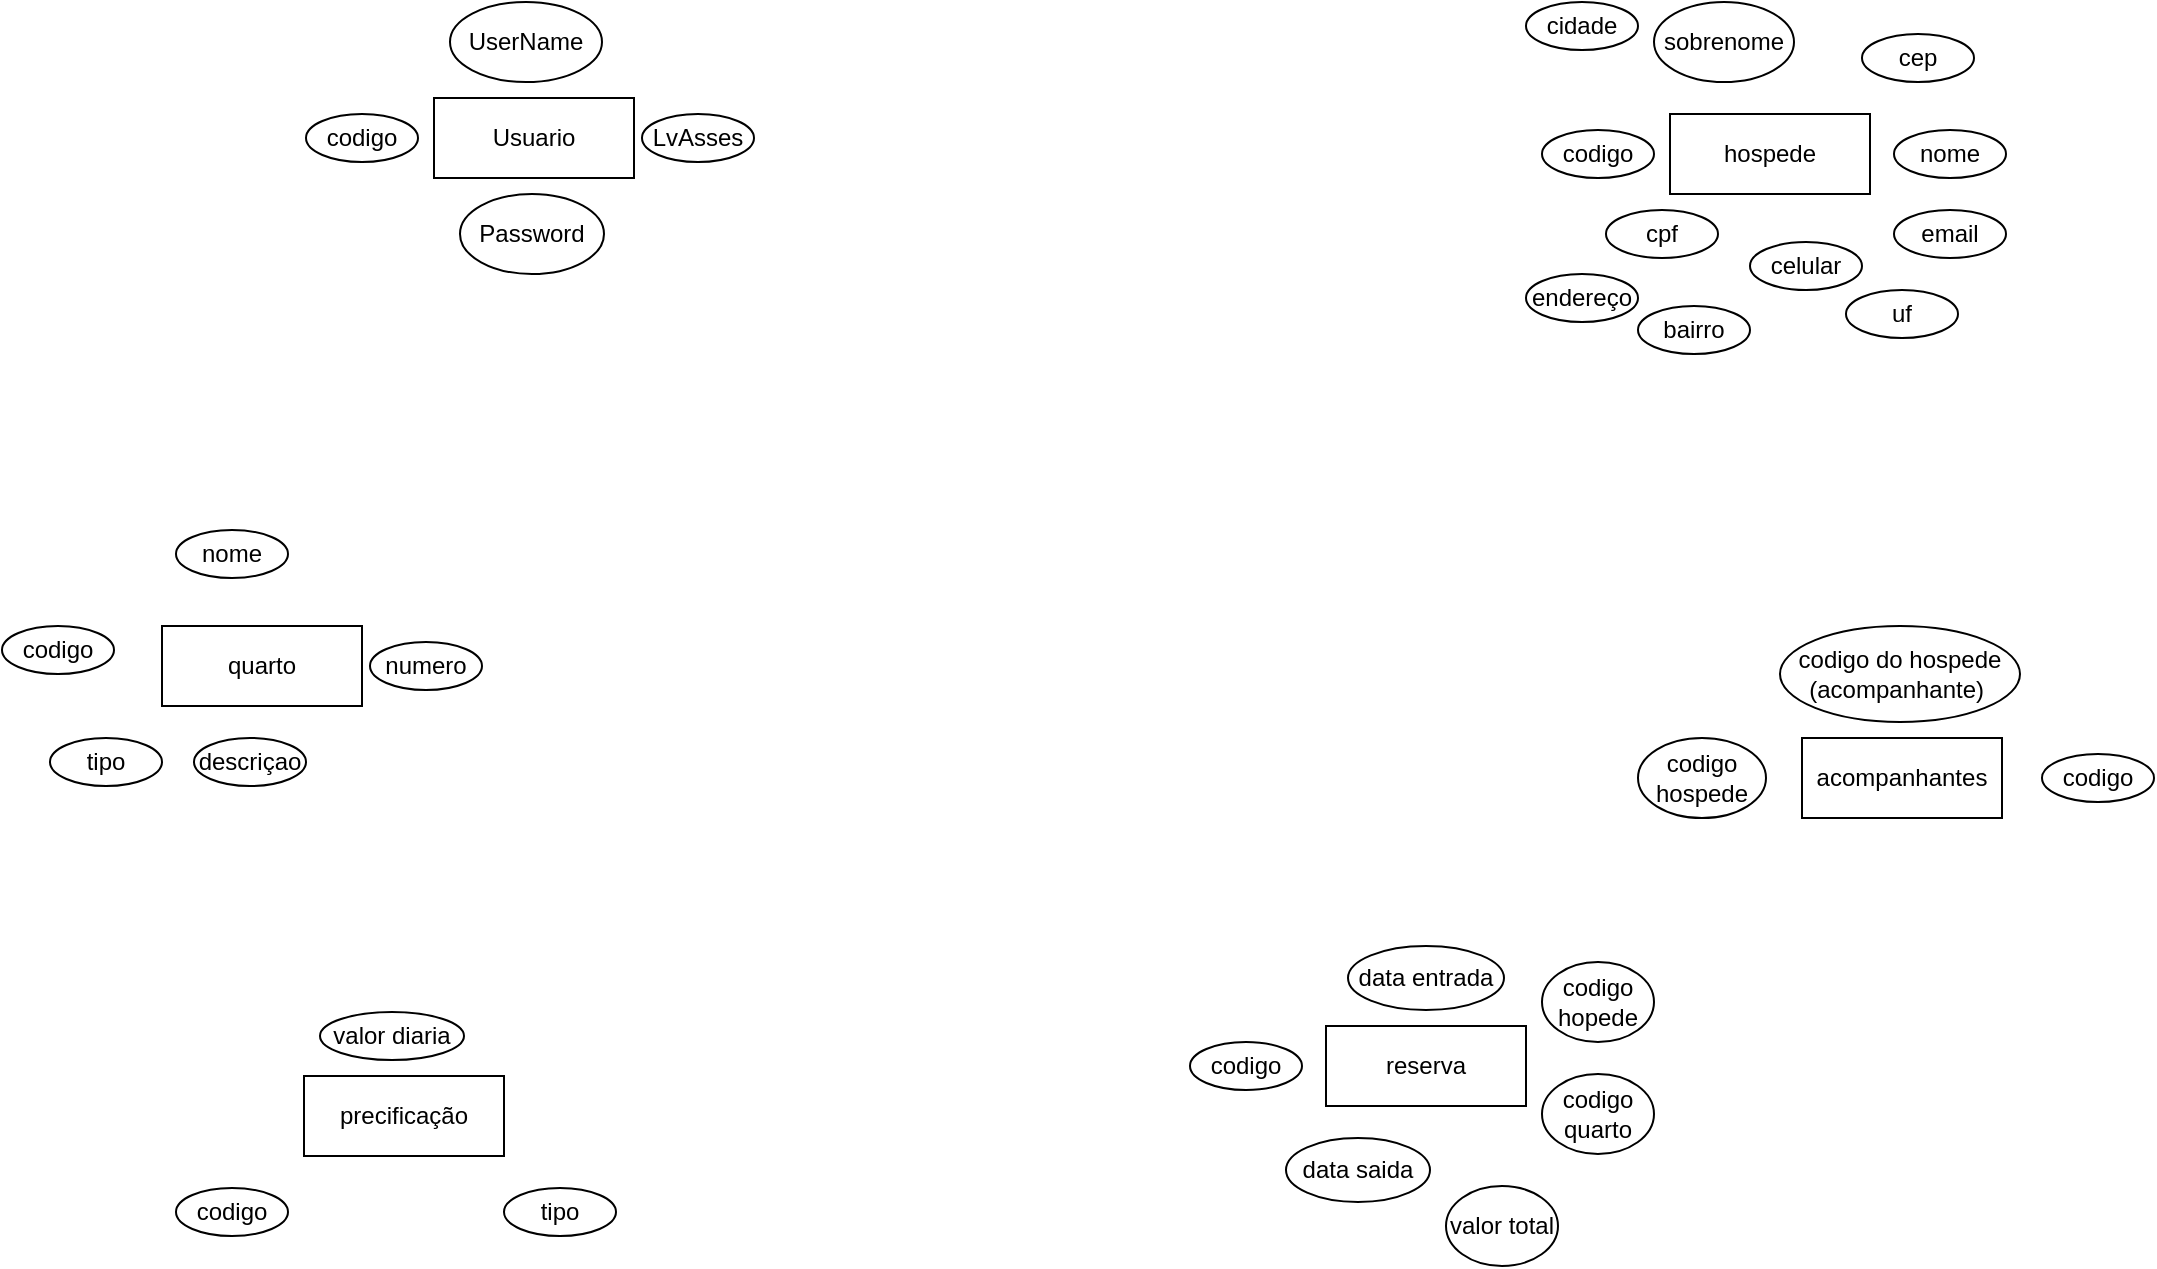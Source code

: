 <mxfile version="26.0.8">
  <diagram name="Página-1" id="wkwMZMTxy4xbMyuyJt76">
    <mxGraphModel dx="1259" dy="662" grid="1" gridSize="8" guides="1" tooltips="1" connect="1" arrows="1" fold="1" page="1" pageScale="1" pageWidth="1654" pageHeight="1169" math="0" shadow="0">
      <root>
        <mxCell id="0" />
        <mxCell id="1" parent="0" />
        <mxCell id="MKk7beEa5KVWcvYZorYV-1" value="Usuario" style="whiteSpace=wrap;html=1;align=center;" parent="1" vertex="1">
          <mxGeometry x="246" y="72" width="100" height="40" as="geometry" />
        </mxCell>
        <mxCell id="MKk7beEa5KVWcvYZorYV-2" value="codigo" style="ellipse;whiteSpace=wrap;html=1;align=center;" parent="1" vertex="1">
          <mxGeometry x="182" y="80" width="56" height="24" as="geometry" />
        </mxCell>
        <mxCell id="MKk7beEa5KVWcvYZorYV-3" value="UserName" style="ellipse;whiteSpace=wrap;html=1;align=center;" parent="1" vertex="1">
          <mxGeometry x="254" y="24" width="76" height="40" as="geometry" />
        </mxCell>
        <mxCell id="MKk7beEa5KVWcvYZorYV-4" value="Password" style="ellipse;whiteSpace=wrap;html=1;align=center;" parent="1" vertex="1">
          <mxGeometry x="259" y="120" width="72" height="40" as="geometry" />
        </mxCell>
        <mxCell id="MKk7beEa5KVWcvYZorYV-5" value="LvAsses" style="ellipse;whiteSpace=wrap;html=1;align=center;" parent="1" vertex="1">
          <mxGeometry x="350" y="80" width="56" height="24" as="geometry" />
        </mxCell>
        <mxCell id="MKk7beEa5KVWcvYZorYV-6" value="hospede" style="whiteSpace=wrap;html=1;align=center;" parent="1" vertex="1">
          <mxGeometry x="864" y="80" width="100" height="40" as="geometry" />
        </mxCell>
        <mxCell id="MKk7beEa5KVWcvYZorYV-7" value="codigo" style="ellipse;whiteSpace=wrap;html=1;align=center;" parent="1" vertex="1">
          <mxGeometry x="800" y="88" width="56" height="24" as="geometry" />
        </mxCell>
        <mxCell id="MKk7beEa5KVWcvYZorYV-8" value="sobrenome" style="ellipse;whiteSpace=wrap;html=1;align=center;" parent="1" vertex="1">
          <mxGeometry x="856" y="24" width="70" height="40" as="geometry" />
        </mxCell>
        <mxCell id="MKk7beEa5KVWcvYZorYV-9" value="nome" style="ellipse;whiteSpace=wrap;html=1;align=center;" parent="1" vertex="1">
          <mxGeometry x="976" y="88" width="56" height="24" as="geometry" />
        </mxCell>
        <mxCell id="MKk7beEa5KVWcvYZorYV-10" value="cpf" style="ellipse;whiteSpace=wrap;html=1;align=center;" parent="1" vertex="1">
          <mxGeometry x="832" y="128" width="56" height="24" as="geometry" />
        </mxCell>
        <mxCell id="MKk7beEa5KVWcvYZorYV-11" value="celular" style="ellipse;whiteSpace=wrap;html=1;align=center;" parent="1" vertex="1">
          <mxGeometry x="904" y="144" width="56" height="24" as="geometry" />
        </mxCell>
        <mxCell id="MKk7beEa5KVWcvYZorYV-12" value="email" style="ellipse;whiteSpace=wrap;html=1;align=center;" parent="1" vertex="1">
          <mxGeometry x="976" y="128" width="56" height="24" as="geometry" />
        </mxCell>
        <mxCell id="YKHne9TACWLXyV4MfOwQ-1" value="endereço" style="ellipse;whiteSpace=wrap;html=1;align=center;" vertex="1" parent="1">
          <mxGeometry x="792" y="160" width="56" height="24" as="geometry" />
        </mxCell>
        <mxCell id="YKHne9TACWLXyV4MfOwQ-2" value="cep" style="ellipse;whiteSpace=wrap;html=1;align=center;" vertex="1" parent="1">
          <mxGeometry x="960" y="40" width="56" height="24" as="geometry" />
        </mxCell>
        <mxCell id="YKHne9TACWLXyV4MfOwQ-3" value="bairro" style="ellipse;whiteSpace=wrap;html=1;align=center;" vertex="1" parent="1">
          <mxGeometry x="848" y="176" width="56" height="24" as="geometry" />
        </mxCell>
        <mxCell id="YKHne9TACWLXyV4MfOwQ-6" value="cidade" style="ellipse;whiteSpace=wrap;html=1;align=center;" vertex="1" parent="1">
          <mxGeometry x="792" y="24" width="56" height="24" as="geometry" />
        </mxCell>
        <mxCell id="YKHne9TACWLXyV4MfOwQ-7" value="uf" style="ellipse;whiteSpace=wrap;html=1;align=center;" vertex="1" parent="1">
          <mxGeometry x="952" y="168" width="56" height="24" as="geometry" />
        </mxCell>
        <mxCell id="YKHne9TACWLXyV4MfOwQ-9" value="quarto" style="whiteSpace=wrap;html=1;align=center;" vertex="1" parent="1">
          <mxGeometry x="110" y="336" width="100" height="40" as="geometry" />
        </mxCell>
        <mxCell id="YKHne9TACWLXyV4MfOwQ-10" value="descriçao" style="ellipse;whiteSpace=wrap;html=1;align=center;" vertex="1" parent="1">
          <mxGeometry x="126" y="392" width="56" height="24" as="geometry" />
        </mxCell>
        <mxCell id="YKHne9TACWLXyV4MfOwQ-11" value="tipo" style="ellipse;whiteSpace=wrap;html=1;align=center;" vertex="1" parent="1">
          <mxGeometry x="54" y="392" width="56" height="24" as="geometry" />
        </mxCell>
        <mxCell id="YKHne9TACWLXyV4MfOwQ-12" value="nome" style="ellipse;whiteSpace=wrap;html=1;align=center;" vertex="1" parent="1">
          <mxGeometry x="117" y="288" width="56" height="24" as="geometry" />
        </mxCell>
        <mxCell id="YKHne9TACWLXyV4MfOwQ-13" value="codigo" style="ellipse;whiteSpace=wrap;html=1;align=center;" vertex="1" parent="1">
          <mxGeometry x="30" y="336" width="56" height="24" as="geometry" />
        </mxCell>
        <mxCell id="YKHne9TACWLXyV4MfOwQ-14" value="numero" style="ellipse;whiteSpace=wrap;html=1;align=center;" vertex="1" parent="1">
          <mxGeometry x="214" y="344" width="56" height="24" as="geometry" />
        </mxCell>
        <mxCell id="YKHne9TACWLXyV4MfOwQ-15" style="edgeStyle=orthogonalEdgeStyle;rounded=0;orthogonalLoop=1;jettySize=auto;html=1;exitX=0.5;exitY=1;exitDx=0;exitDy=0;" edge="1" parent="1" source="YKHne9TACWLXyV4MfOwQ-6" target="YKHne9TACWLXyV4MfOwQ-6">
          <mxGeometry relative="1" as="geometry" />
        </mxCell>
        <mxCell id="YKHne9TACWLXyV4MfOwQ-17" value="precificação" style="whiteSpace=wrap;html=1;align=center;" vertex="1" parent="1">
          <mxGeometry x="181" y="561" width="100" height="40" as="geometry" />
        </mxCell>
        <mxCell id="YKHne9TACWLXyV4MfOwQ-18" value="codigo" style="ellipse;whiteSpace=wrap;html=1;align=center;" vertex="1" parent="1">
          <mxGeometry x="117" y="617" width="56" height="24" as="geometry" />
        </mxCell>
        <mxCell id="YKHne9TACWLXyV4MfOwQ-19" value="valor diaria&lt;span style=&quot;color: rgba(0, 0, 0, 0); font-family: monospace; font-size: 0px; text-align: start; text-wrap-mode: nowrap;&quot;&gt;%3CmxGraphModel%3E%3Croot%3E%3CmxCell%20id%3D%220%22%2F%3E%3CmxCell%20id%3D%221%22%20parent%3D%220%22%2F%3E%3CmxCell%20id%3D%222%22%20value%3D%22codigo%22%20style%3D%22ellipse%3BwhiteSpace%3Dwrap%3Bhtml%3D1%3Balign%3Dcenter%3B%22%20vertex%3D%221%22%20parent%3D%221%22%3E%3CmxGeometry%20x%3D%2240%22%20y%3D%22136%22%20width%3D%2256%22%20height%3D%2224%22%20as%3D%22geometry%22%2F%3E%3C%2FmxCell%3E%3C%2Froot%3E%3C%2FmxGraphModel%3E&lt;/span&gt;" style="ellipse;whiteSpace=wrap;html=1;align=center;" vertex="1" parent="1">
          <mxGeometry x="189" y="529" width="72" height="24" as="geometry" />
        </mxCell>
        <mxCell id="YKHne9TACWLXyV4MfOwQ-20" value="codigo" style="ellipse;whiteSpace=wrap;html=1;align=center;" vertex="1" parent="1">
          <mxGeometry x="624" y="544" width="56" height="24" as="geometry" />
        </mxCell>
        <mxCell id="YKHne9TACWLXyV4MfOwQ-21" value="reserva" style="whiteSpace=wrap;html=1;align=center;" vertex="1" parent="1">
          <mxGeometry x="692" y="536" width="100" height="40" as="geometry" />
        </mxCell>
        <mxCell id="YKHne9TACWLXyV4MfOwQ-22" value="tipo" style="ellipse;whiteSpace=wrap;html=1;align=center;" vertex="1" parent="1">
          <mxGeometry x="281" y="617" width="56" height="24" as="geometry" />
        </mxCell>
        <mxCell id="YKHne9TACWLXyV4MfOwQ-23" value="data entrada" style="ellipse;whiteSpace=wrap;html=1;align=center;" vertex="1" parent="1">
          <mxGeometry x="703" y="496" width="78" height="32" as="geometry" />
        </mxCell>
        <mxCell id="YKHne9TACWLXyV4MfOwQ-24" value="data saida" style="ellipse;whiteSpace=wrap;html=1;align=center;" vertex="1" parent="1">
          <mxGeometry x="672" y="592" width="72" height="32" as="geometry" />
        </mxCell>
        <mxCell id="YKHne9TACWLXyV4MfOwQ-25" value="codigo quarto" style="ellipse;whiteSpace=wrap;html=1;align=center;" vertex="1" parent="1">
          <mxGeometry x="800" y="560" width="56" height="40" as="geometry" />
        </mxCell>
        <mxCell id="YKHne9TACWLXyV4MfOwQ-26" value="codigo hopede" style="ellipse;whiteSpace=wrap;html=1;align=center;" vertex="1" parent="1">
          <mxGeometry x="800" y="504" width="56" height="40" as="geometry" />
        </mxCell>
        <mxCell id="YKHne9TACWLXyV4MfOwQ-32" value="acompanhantes" style="whiteSpace=wrap;html=1;align=center;" vertex="1" parent="1">
          <mxGeometry x="930" y="392" width="100" height="40" as="geometry" />
        </mxCell>
        <mxCell id="YKHne9TACWLXyV4MfOwQ-33" value="codigo" style="ellipse;whiteSpace=wrap;html=1;align=center;" vertex="1" parent="1">
          <mxGeometry x="1050" y="400" width="56" height="24" as="geometry" />
        </mxCell>
        <mxCell id="YKHne9TACWLXyV4MfOwQ-34" value="codigo hospede" style="ellipse;whiteSpace=wrap;html=1;align=center;" vertex="1" parent="1">
          <mxGeometry x="848" y="392" width="64" height="40" as="geometry" />
        </mxCell>
        <mxCell id="YKHne9TACWLXyV4MfOwQ-35" value="codigo do hospede&lt;div&gt;(acompanhante)&amp;nbsp;&lt;/div&gt;" style="ellipse;whiteSpace=wrap;html=1;align=center;" vertex="1" parent="1">
          <mxGeometry x="919" y="336" width="120" height="48" as="geometry" />
        </mxCell>
        <mxCell id="YKHne9TACWLXyV4MfOwQ-37" value="valor total" style="ellipse;whiteSpace=wrap;html=1;align=center;" vertex="1" parent="1">
          <mxGeometry x="752" y="616" width="56" height="40" as="geometry" />
        </mxCell>
      </root>
    </mxGraphModel>
  </diagram>
</mxfile>
